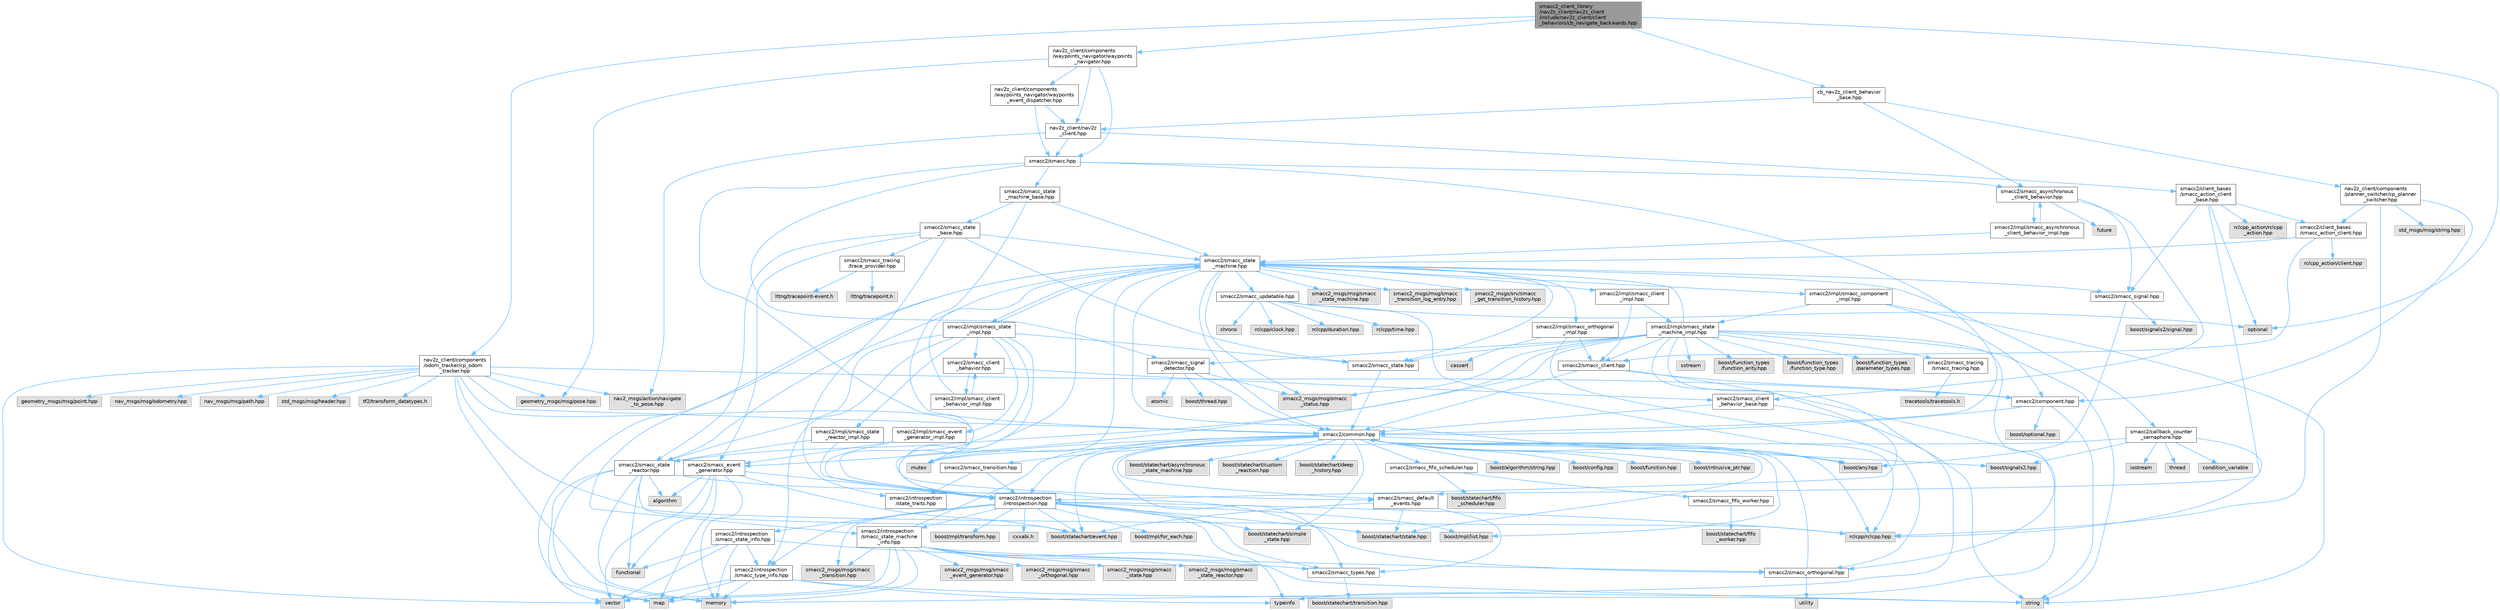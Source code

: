 digraph "smacc2_client_library/nav2z_client/nav2z_client/include/nav2z_client/client_behaviors/cb_navigate_backwards.hpp"
{
 // LATEX_PDF_SIZE
  bgcolor="transparent";
  edge [fontname=Helvetica,fontsize=10,labelfontname=Helvetica,labelfontsize=10];
  node [fontname=Helvetica,fontsize=10,shape=box,height=0.2,width=0.4];
  Node1 [label="smacc2_client_library\l/nav2z_client/nav2z_client\l/include/nav2z_client/client\l_behaviors/cb_navigate_backwards.hpp",height=0.2,width=0.4,color="gray40", fillcolor="grey60", style="filled", fontcolor="black",tooltip=" "];
  Node1 -> Node2 [color="steelblue1",style="solid"];
  Node2 [label="nav2z_client/components\l/odom_tracker/cp_odom\l_tracker.hpp",height=0.2,width=0.4,color="grey40", fillcolor="white", style="filled",URL="$cp__odom__tracker_8hpp.html",tooltip=" "];
  Node2 -> Node3 [color="steelblue1",style="solid"];
  Node3 [label="tf2/transform_datatypes.h",height=0.2,width=0.4,color="grey60", fillcolor="#E0E0E0", style="filled",tooltip=" "];
  Node2 -> Node4 [color="steelblue1",style="solid"];
  Node4 [label="smacc2/common.hpp",height=0.2,width=0.4,color="grey40", fillcolor="white", style="filled",URL="$include_2smacc2_2common_8hpp.html",tooltip=" "];
  Node4 -> Node5 [color="steelblue1",style="solid"];
  Node5 [label="boost/statechart/asynchronous\l_state_machine.hpp",height=0.2,width=0.4,color="grey60", fillcolor="#E0E0E0", style="filled",tooltip=" "];
  Node4 -> Node6 [color="steelblue1",style="solid"];
  Node6 [label="boost/statechart/custom\l_reaction.hpp",height=0.2,width=0.4,color="grey60", fillcolor="#E0E0E0", style="filled",tooltip=" "];
  Node4 -> Node7 [color="steelblue1",style="solid"];
  Node7 [label="boost/statechart/deep\l_history.hpp",height=0.2,width=0.4,color="grey60", fillcolor="#E0E0E0", style="filled",tooltip=" "];
  Node4 -> Node8 [color="steelblue1",style="solid"];
  Node8 [label="boost/statechart/event.hpp",height=0.2,width=0.4,color="grey60", fillcolor="#E0E0E0", style="filled",tooltip=" "];
  Node4 -> Node9 [color="steelblue1",style="solid"];
  Node9 [label="boost/statechart/simple\l_state.hpp",height=0.2,width=0.4,color="grey60", fillcolor="#E0E0E0", style="filled",tooltip=" "];
  Node4 -> Node10 [color="steelblue1",style="solid"];
  Node10 [label="boost/statechart/state.hpp",height=0.2,width=0.4,color="grey60", fillcolor="#E0E0E0", style="filled",tooltip=" "];
  Node4 -> Node11 [color="steelblue1",style="solid"];
  Node11 [label="boost/algorithm/string.hpp",height=0.2,width=0.4,color="grey60", fillcolor="#E0E0E0", style="filled",tooltip=" "];
  Node4 -> Node12 [color="steelblue1",style="solid"];
  Node12 [label="boost/any.hpp",height=0.2,width=0.4,color="grey60", fillcolor="#E0E0E0", style="filled",tooltip=" "];
  Node4 -> Node13 [color="steelblue1",style="solid"];
  Node13 [label="boost/config.hpp",height=0.2,width=0.4,color="grey60", fillcolor="#E0E0E0", style="filled",tooltip=" "];
  Node4 -> Node14 [color="steelblue1",style="solid"];
  Node14 [label="boost/function.hpp",height=0.2,width=0.4,color="grey60", fillcolor="#E0E0E0", style="filled",tooltip=" "];
  Node4 -> Node15 [color="steelblue1",style="solid"];
  Node15 [label="boost/intrusive_ptr.hpp",height=0.2,width=0.4,color="grey60", fillcolor="#E0E0E0", style="filled",tooltip=" "];
  Node4 -> Node16 [color="steelblue1",style="solid"];
  Node16 [label="boost/mpl/list.hpp",height=0.2,width=0.4,color="grey60", fillcolor="#E0E0E0", style="filled",tooltip=" "];
  Node4 -> Node17 [color="steelblue1",style="solid"];
  Node17 [label="boost/signals2.hpp",height=0.2,width=0.4,color="grey60", fillcolor="#E0E0E0", style="filled",tooltip=" "];
  Node4 -> Node18 [color="steelblue1",style="solid"];
  Node18 [label="mutex",height=0.2,width=0.4,color="grey60", fillcolor="#E0E0E0", style="filled",tooltip=" "];
  Node4 -> Node19 [color="steelblue1",style="solid"];
  Node19 [label="rclcpp/rclcpp.hpp",height=0.2,width=0.4,color="grey60", fillcolor="#E0E0E0", style="filled",tooltip=" "];
  Node4 -> Node20 [color="steelblue1",style="solid"];
  Node20 [label="smacc2/introspection\l/introspection.hpp",height=0.2,width=0.4,color="grey40", fillcolor="white", style="filled",URL="$introspection_8hpp.html",tooltip=" "];
  Node20 -> Node8 [color="steelblue1",style="solid"];
  Node20 -> Node9 [color="steelblue1",style="solid"];
  Node20 -> Node10 [color="steelblue1",style="solid"];
  Node20 -> Node21 [color="steelblue1",style="solid"];
  Node21 [label="boost/mpl/for_each.hpp",height=0.2,width=0.4,color="grey60", fillcolor="#E0E0E0", style="filled",tooltip=" "];
  Node20 -> Node16 [color="steelblue1",style="solid"];
  Node20 -> Node22 [color="steelblue1",style="solid"];
  Node22 [label="boost/mpl/transform.hpp",height=0.2,width=0.4,color="grey60", fillcolor="#E0E0E0", style="filled",tooltip=" "];
  Node20 -> Node19 [color="steelblue1",style="solid"];
  Node20 -> Node23 [color="steelblue1",style="solid"];
  Node23 [label="typeinfo",height=0.2,width=0.4,color="grey60", fillcolor="#E0E0E0", style="filled",tooltip=" "];
  Node20 -> Node24 [color="steelblue1",style="solid"];
  Node24 [label="smacc2/introspection\l/smacc_state_info.hpp",height=0.2,width=0.4,color="grey40", fillcolor="white", style="filled",URL="$smacc__state__info_8hpp.html",tooltip=" "];
  Node24 -> Node25 [color="steelblue1",style="solid"];
  Node25 [label="functional",height=0.2,width=0.4,color="grey60", fillcolor="#E0E0E0", style="filled",tooltip=" "];
  Node24 -> Node26 [color="steelblue1",style="solid"];
  Node26 [label="memory",height=0.2,width=0.4,color="grey60", fillcolor="#E0E0E0", style="filled",tooltip=" "];
  Node24 -> Node27 [color="steelblue1",style="solid"];
  Node27 [label="smacc2/introspection\l/smacc_type_info.hpp",height=0.2,width=0.4,color="grey40", fillcolor="white", style="filled",URL="$smacc__type__info_8hpp.html",tooltip=" "];
  Node27 -> Node28 [color="steelblue1",style="solid"];
  Node28 [label="map",height=0.2,width=0.4,color="grey60", fillcolor="#E0E0E0", style="filled",tooltip=" "];
  Node27 -> Node26 [color="steelblue1",style="solid"];
  Node27 -> Node29 [color="steelblue1",style="solid"];
  Node29 [label="string",height=0.2,width=0.4,color="grey60", fillcolor="#E0E0E0", style="filled",tooltip=" "];
  Node27 -> Node23 [color="steelblue1",style="solid"];
  Node27 -> Node30 [color="steelblue1",style="solid"];
  Node30 [label="vector",height=0.2,width=0.4,color="grey60", fillcolor="#E0E0E0", style="filled",tooltip=" "];
  Node24 -> Node31 [color="steelblue1",style="solid"];
  Node31 [label="smacc2/smacc_types.hpp",height=0.2,width=0.4,color="grey40", fillcolor="white", style="filled",URL="$smacc__types_8hpp.html",tooltip=" "];
  Node31 -> Node32 [color="steelblue1",style="solid"];
  Node32 [label="boost/statechart/transition.hpp",height=0.2,width=0.4,color="grey60", fillcolor="#E0E0E0", style="filled",tooltip=" "];
  Node24 -> Node30 [color="steelblue1",style="solid"];
  Node20 -> Node27 [color="steelblue1",style="solid"];
  Node20 -> Node31 [color="steelblue1",style="solid"];
  Node20 -> Node33 [color="steelblue1",style="solid"];
  Node33 [label="cxxabi.h",height=0.2,width=0.4,color="grey60", fillcolor="#E0E0E0", style="filled",tooltip=" "];
  Node20 -> Node34 [color="steelblue1",style="solid"];
  Node34 [label="smacc2_msgs/msg/smacc\l_transition.hpp",height=0.2,width=0.4,color="grey60", fillcolor="#E0E0E0", style="filled",tooltip=" "];
  Node20 -> Node35 [color="steelblue1",style="solid"];
  Node35 [label="smacc2/introspection\l/smacc_state_machine\l_info.hpp",height=0.2,width=0.4,color="grey40", fillcolor="white", style="filled",URL="$smacc__state__machine__info_8hpp.html",tooltip=" "];
  Node35 -> Node28 [color="steelblue1",style="solid"];
  Node35 -> Node26 [color="steelblue1",style="solid"];
  Node35 -> Node29 [color="steelblue1",style="solid"];
  Node35 -> Node30 [color="steelblue1",style="solid"];
  Node35 -> Node4 [color="steelblue1",style="solid"];
  Node35 -> Node36 [color="steelblue1",style="solid"];
  Node36 [label="smacc2/smacc_orthogonal.hpp",height=0.2,width=0.4,color="grey40", fillcolor="white", style="filled",URL="$smacc__orthogonal_8hpp.html",tooltip=" "];
  Node36 -> Node4 [color="steelblue1",style="solid"];
  Node36 -> Node37 [color="steelblue1",style="solid"];
  Node37 [label="utility",height=0.2,width=0.4,color="grey60", fillcolor="#E0E0E0", style="filled",tooltip=" "];
  Node35 -> Node38 [color="steelblue1",style="solid"];
  Node38 [label="smacc2_msgs/msg/smacc\l_event_generator.hpp",height=0.2,width=0.4,color="grey60", fillcolor="#E0E0E0", style="filled",tooltip=" "];
  Node35 -> Node39 [color="steelblue1",style="solid"];
  Node39 [label="smacc2_msgs/msg/smacc\l_orthogonal.hpp",height=0.2,width=0.4,color="grey60", fillcolor="#E0E0E0", style="filled",tooltip=" "];
  Node35 -> Node40 [color="steelblue1",style="solid"];
  Node40 [label="smacc2_msgs/msg/smacc\l_state.hpp",height=0.2,width=0.4,color="grey60", fillcolor="#E0E0E0", style="filled",tooltip=" "];
  Node35 -> Node41 [color="steelblue1",style="solid"];
  Node41 [label="smacc2_msgs/msg/smacc\l_state_reactor.hpp",height=0.2,width=0.4,color="grey60", fillcolor="#E0E0E0", style="filled",tooltip=" "];
  Node35 -> Node34 [color="steelblue1",style="solid"];
  Node4 -> Node42 [color="steelblue1",style="solid"];
  Node42 [label="smacc2/smacc_fifo_scheduler.hpp",height=0.2,width=0.4,color="grey40", fillcolor="white", style="filled",URL="$smacc__fifo__scheduler_8hpp.html",tooltip=" "];
  Node42 -> Node43 [color="steelblue1",style="solid"];
  Node43 [label="boost/statechart/fifo\l_scheduler.hpp",height=0.2,width=0.4,color="grey60", fillcolor="#E0E0E0", style="filled",tooltip=" "];
  Node42 -> Node44 [color="steelblue1",style="solid"];
  Node44 [label="smacc2/smacc_fifo_worker.hpp",height=0.2,width=0.4,color="grey40", fillcolor="white", style="filled",URL="$smacc__fifo__worker_8hpp.html",tooltip=" "];
  Node44 -> Node45 [color="steelblue1",style="solid"];
  Node45 [label="boost/statechart/fifo\l_worker.hpp",height=0.2,width=0.4,color="grey60", fillcolor="#E0E0E0", style="filled",tooltip=" "];
  Node4 -> Node31 [color="steelblue1",style="solid"];
  Node4 -> Node46 [color="steelblue1",style="solid"];
  Node46 [label="smacc2/smacc_default\l_events.hpp",height=0.2,width=0.4,color="grey40", fillcolor="white", style="filled",URL="$smacc__default__events_8hpp.html",tooltip=" "];
  Node46 -> Node31 [color="steelblue1",style="solid"];
  Node46 -> Node8 [color="steelblue1",style="solid"];
  Node46 -> Node10 [color="steelblue1",style="solid"];
  Node4 -> Node47 [color="steelblue1",style="solid"];
  Node47 [label="smacc2/smacc_transition.hpp",height=0.2,width=0.4,color="grey40", fillcolor="white", style="filled",URL="$smacc__transition_8hpp.html",tooltip=" "];
  Node47 -> Node20 [color="steelblue1",style="solid"];
  Node47 -> Node48 [color="steelblue1",style="solid"];
  Node48 [label="smacc2/introspection\l/state_traits.hpp",height=0.2,width=0.4,color="grey40", fillcolor="white", style="filled",URL="$state__traits_8hpp.html",tooltip=" "];
  Node2 -> Node49 [color="steelblue1",style="solid"];
  Node49 [label="smacc2/component.hpp",height=0.2,width=0.4,color="grey40", fillcolor="white", style="filled",URL="$component_8hpp.html",tooltip=" "];
  Node49 -> Node29 [color="steelblue1",style="solid"];
  Node49 -> Node50 [color="steelblue1",style="solid"];
  Node50 [label="boost/optional.hpp",height=0.2,width=0.4,color="grey60", fillcolor="#E0E0E0", style="filled",tooltip=" "];
  Node49 -> Node4 [color="steelblue1",style="solid"];
  Node2 -> Node19 [color="steelblue1",style="solid"];
  Node2 -> Node26 [color="steelblue1",style="solid"];
  Node2 -> Node18 [color="steelblue1",style="solid"];
  Node2 -> Node30 [color="steelblue1",style="solid"];
  Node2 -> Node51 [color="steelblue1",style="solid"];
  Node51 [label="geometry_msgs/msg/point.hpp",height=0.2,width=0.4,color="grey60", fillcolor="#E0E0E0", style="filled",tooltip=" "];
  Node2 -> Node52 [color="steelblue1",style="solid"];
  Node52 [label="geometry_msgs/msg/pose.hpp",height=0.2,width=0.4,color="grey60", fillcolor="#E0E0E0", style="filled",tooltip=" "];
  Node2 -> Node53 [color="steelblue1",style="solid"];
  Node53 [label="nav2_msgs/action/navigate\l_to_pose.hpp",height=0.2,width=0.4,color="grey60", fillcolor="#E0E0E0", style="filled",tooltip=" "];
  Node2 -> Node54 [color="steelblue1",style="solid"];
  Node54 [label="nav_msgs/msg/odometry.hpp",height=0.2,width=0.4,color="grey60", fillcolor="#E0E0E0", style="filled",tooltip=" "];
  Node2 -> Node55 [color="steelblue1",style="solid"];
  Node55 [label="nav_msgs/msg/path.hpp",height=0.2,width=0.4,color="grey60", fillcolor="#E0E0E0", style="filled",tooltip=" "];
  Node2 -> Node56 [color="steelblue1",style="solid"];
  Node56 [label="std_msgs/msg/header.hpp",height=0.2,width=0.4,color="grey60", fillcolor="#E0E0E0", style="filled",tooltip=" "];
  Node1 -> Node57 [color="steelblue1",style="solid"];
  Node57 [label="optional",height=0.2,width=0.4,color="grey60", fillcolor="#E0E0E0", style="filled",tooltip=" "];
  Node1 -> Node58 [color="steelblue1",style="solid"];
  Node58 [label="nav2z_client/components\l/waypoints_navigator/waypoints\l_navigator.hpp",height=0.2,width=0.4,color="grey40", fillcolor="white", style="filled",URL="$waypoints__navigator_8hpp.html",tooltip=" "];
  Node58 -> Node59 [color="steelblue1",style="solid"];
  Node59 [label="nav2z_client/components\l/waypoints_navigator/waypoints\l_event_dispatcher.hpp",height=0.2,width=0.4,color="grey40", fillcolor="white", style="filled",URL="$waypoints__event__dispatcher_8hpp.html",tooltip=" "];
  Node59 -> Node60 [color="steelblue1",style="solid"];
  Node60 [label="nav2z_client/nav2z\l_client.hpp",height=0.2,width=0.4,color="grey40", fillcolor="white", style="filled",URL="$nav2z__client_8hpp.html",tooltip=" "];
  Node60 -> Node61 [color="steelblue1",style="solid"];
  Node61 [label="smacc2/client_bases\l/smacc_action_client\l_base.hpp",height=0.2,width=0.4,color="grey40", fillcolor="white", style="filled",URL="$smacc__action__client__base_8hpp.html",tooltip=" "];
  Node61 -> Node62 [color="steelblue1",style="solid"];
  Node62 [label="smacc2/client_bases\l/smacc_action_client.hpp",height=0.2,width=0.4,color="grey40", fillcolor="white", style="filled",URL="$smacc__action__client_8hpp.html",tooltip=" "];
  Node62 -> Node63 [color="steelblue1",style="solid"];
  Node63 [label="smacc2/smacc_client.hpp",height=0.2,width=0.4,color="grey40", fillcolor="white", style="filled",URL="$smacc__client_8hpp.html",tooltip=" "];
  Node63 -> Node4 [color="steelblue1",style="solid"];
  Node63 -> Node49 [color="steelblue1",style="solid"];
  Node63 -> Node23 [color="steelblue1",style="solid"];
  Node62 -> Node64 [color="steelblue1",style="solid"];
  Node64 [label="smacc2/smacc_state\l_machine.hpp",height=0.2,width=0.4,color="grey40", fillcolor="white", style="filled",URL="$smacc__state__machine_8hpp.html",tooltip=" "];
  Node64 -> Node12 [color="steelblue1",style="solid"];
  Node64 -> Node28 [color="steelblue1",style="solid"];
  Node64 -> Node18 [color="steelblue1",style="solid"];
  Node64 -> Node4 [color="steelblue1",style="solid"];
  Node64 -> Node20 [color="steelblue1",style="solid"];
  Node64 -> Node35 [color="steelblue1",style="solid"];
  Node64 -> Node65 [color="steelblue1",style="solid"];
  Node65 [label="smacc2/smacc_signal.hpp",height=0.2,width=0.4,color="grey40", fillcolor="white", style="filled",URL="$smacc__signal_8hpp.html",tooltip=" "];
  Node65 -> Node12 [color="steelblue1",style="solid"];
  Node65 -> Node66 [color="steelblue1",style="solid"];
  Node66 [label="boost/signals2/signal.hpp",height=0.2,width=0.4,color="grey60", fillcolor="#E0E0E0", style="filled",tooltip=" "];
  Node64 -> Node67 [color="steelblue1",style="solid"];
  Node67 [label="smacc2/smacc_updatable.hpp",height=0.2,width=0.4,color="grey40", fillcolor="white", style="filled",URL="$smacc__updatable_8hpp.html",tooltip=" "];
  Node67 -> Node68 [color="steelblue1",style="solid"];
  Node68 [label="chrono",height=0.2,width=0.4,color="grey60", fillcolor="#E0E0E0", style="filled",tooltip=" "];
  Node67 -> Node57 [color="steelblue1",style="solid"];
  Node67 -> Node69 [color="steelblue1",style="solid"];
  Node69 [label="rclcpp/clock.hpp",height=0.2,width=0.4,color="grey60", fillcolor="#E0E0E0", style="filled",tooltip=" "];
  Node67 -> Node70 [color="steelblue1",style="solid"];
  Node70 [label="rclcpp/duration.hpp",height=0.2,width=0.4,color="grey60", fillcolor="#E0E0E0", style="filled",tooltip=" "];
  Node67 -> Node19 [color="steelblue1",style="solid"];
  Node67 -> Node71 [color="steelblue1",style="solid"];
  Node71 [label="rclcpp/time.hpp",height=0.2,width=0.4,color="grey60", fillcolor="#E0E0E0", style="filled",tooltip=" "];
  Node64 -> Node72 [color="steelblue1",style="solid"];
  Node72 [label="smacc2_msgs/msg/smacc\l_state_machine.hpp",height=0.2,width=0.4,color="grey60", fillcolor="#E0E0E0", style="filled",tooltip=" "];
  Node64 -> Node73 [color="steelblue1",style="solid"];
  Node73 [label="smacc2_msgs/msg/smacc\l_status.hpp",height=0.2,width=0.4,color="grey60", fillcolor="#E0E0E0", style="filled",tooltip=" "];
  Node64 -> Node74 [color="steelblue1",style="solid"];
  Node74 [label="smacc2_msgs/msg/smacc\l_transition_log_entry.hpp",height=0.2,width=0.4,color="grey60", fillcolor="#E0E0E0", style="filled",tooltip=" "];
  Node64 -> Node75 [color="steelblue1",style="solid"];
  Node75 [label="smacc2_msgs/srv/smacc\l_get_transition_history.hpp",height=0.2,width=0.4,color="grey60", fillcolor="#E0E0E0", style="filled",tooltip=" "];
  Node64 -> Node76 [color="steelblue1",style="solid"];
  Node76 [label="smacc2/callback_counter\l_semaphore.hpp",height=0.2,width=0.4,color="grey40", fillcolor="white", style="filled",URL="$callback__counter__semaphore_8hpp.html",tooltip=" "];
  Node76 -> Node17 [color="steelblue1",style="solid"];
  Node76 -> Node77 [color="steelblue1",style="solid"];
  Node77 [label="condition_variable",height=0.2,width=0.4,color="grey60", fillcolor="#E0E0E0", style="filled",tooltip=" "];
  Node76 -> Node78 [color="steelblue1",style="solid"];
  Node78 [label="iostream",height=0.2,width=0.4,color="grey60", fillcolor="#E0E0E0", style="filled",tooltip=" "];
  Node76 -> Node18 [color="steelblue1",style="solid"];
  Node76 -> Node19 [color="steelblue1",style="solid"];
  Node76 -> Node79 [color="steelblue1",style="solid"];
  Node79 [label="thread",height=0.2,width=0.4,color="grey60", fillcolor="#E0E0E0", style="filled",tooltip=" "];
  Node64 -> Node80 [color="steelblue1",style="solid"];
  Node80 [label="smacc2/smacc_state.hpp",height=0.2,width=0.4,color="grey40", fillcolor="white", style="filled",URL="$smacc__state_8hpp.html",tooltip=" "];
  Node80 -> Node4 [color="steelblue1",style="solid"];
  Node64 -> Node81 [color="steelblue1",style="solid"];
  Node81 [label="smacc2/smacc_state\l_reactor.hpp",height=0.2,width=0.4,color="grey40", fillcolor="white", style="filled",URL="$smacc__state__reactor_8hpp.html",tooltip=" "];
  Node81 -> Node82 [color="steelblue1",style="solid"];
  Node82 [label="algorithm",height=0.2,width=0.4,color="grey60", fillcolor="#E0E0E0", style="filled",tooltip=" "];
  Node81 -> Node8 [color="steelblue1",style="solid"];
  Node81 -> Node25 [color="steelblue1",style="solid"];
  Node81 -> Node28 [color="steelblue1",style="solid"];
  Node81 -> Node26 [color="steelblue1",style="solid"];
  Node81 -> Node20 [color="steelblue1",style="solid"];
  Node81 -> Node30 [color="steelblue1",style="solid"];
  Node64 -> Node83 [color="steelblue1",style="solid"];
  Node83 [label="smacc2/impl/smacc_client\l_impl.hpp",height=0.2,width=0.4,color="grey40", fillcolor="white", style="filled",URL="$smacc__client__impl_8hpp.html",tooltip=" "];
  Node83 -> Node84 [color="steelblue1",style="solid"];
  Node84 [label="smacc2/impl/smacc_state\l_machine_impl.hpp",height=0.2,width=0.4,color="grey40", fillcolor="white", style="filled",URL="$smacc__state__machine__impl_8hpp.html",tooltip=" "];
  Node84 -> Node26 [color="steelblue1",style="solid"];
  Node84 -> Node85 [color="steelblue1",style="solid"];
  Node85 [label="sstream",height=0.2,width=0.4,color="grey60", fillcolor="#E0E0E0", style="filled",tooltip=" "];
  Node84 -> Node29 [color="steelblue1",style="solid"];
  Node84 -> Node20 [color="steelblue1",style="solid"];
  Node84 -> Node63 [color="steelblue1",style="solid"];
  Node84 -> Node86 [color="steelblue1",style="solid"];
  Node86 [label="smacc2/smacc_event\l_generator.hpp",height=0.2,width=0.4,color="grey40", fillcolor="white", style="filled",URL="$smacc__event__generator_8hpp.html",tooltip=" "];
  Node86 -> Node82 [color="steelblue1",style="solid"];
  Node86 -> Node8 [color="steelblue1",style="solid"];
  Node86 -> Node25 [color="steelblue1",style="solid"];
  Node86 -> Node28 [color="steelblue1",style="solid"];
  Node86 -> Node26 [color="steelblue1",style="solid"];
  Node86 -> Node20 [color="steelblue1",style="solid"];
  Node86 -> Node30 [color="steelblue1",style="solid"];
  Node84 -> Node36 [color="steelblue1",style="solid"];
  Node84 -> Node87 [color="steelblue1",style="solid"];
  Node87 [label="smacc2/smacc_signal\l_detector.hpp",height=0.2,width=0.4,color="grey40", fillcolor="white", style="filled",URL="$smacc__signal__detector_8hpp.html",tooltip=" "];
  Node87 -> Node88 [color="steelblue1",style="solid"];
  Node88 [label="atomic",height=0.2,width=0.4,color="grey60", fillcolor="#E0E0E0", style="filled",tooltip=" "];
  Node87 -> Node89 [color="steelblue1",style="solid"];
  Node89 [label="boost/thread.hpp",height=0.2,width=0.4,color="grey60", fillcolor="#E0E0E0", style="filled",tooltip=" "];
  Node87 -> Node4 [color="steelblue1",style="solid"];
  Node87 -> Node73 [color="steelblue1",style="solid"];
  Node84 -> Node80 [color="steelblue1",style="solid"];
  Node84 -> Node64 [color="steelblue1",style="solid"];
  Node84 -> Node81 [color="steelblue1",style="solid"];
  Node84 -> Node90 [color="steelblue1",style="solid"];
  Node90 [label="boost/function_types\l/function_arity.hpp",height=0.2,width=0.4,color="grey60", fillcolor="#E0E0E0", style="filled",tooltip=" "];
  Node84 -> Node91 [color="steelblue1",style="solid"];
  Node91 [label="boost/function_types\l/function_type.hpp",height=0.2,width=0.4,color="grey60", fillcolor="#E0E0E0", style="filled",tooltip=" "];
  Node84 -> Node92 [color="steelblue1",style="solid"];
  Node92 [label="boost/function_types\l/parameter_types.hpp",height=0.2,width=0.4,color="grey60", fillcolor="#E0E0E0", style="filled",tooltip=" "];
  Node84 -> Node93 [color="steelblue1",style="solid"];
  Node93 [label="smacc2/smacc_tracing\l/smacc_tracing.hpp",height=0.2,width=0.4,color="grey40", fillcolor="white", style="filled",URL="$smacc__tracing_8hpp.html",tooltip=" "];
  Node93 -> Node94 [color="steelblue1",style="solid"];
  Node94 [label="tracetools/tracetools.h",height=0.2,width=0.4,color="grey60", fillcolor="#E0E0E0", style="filled",tooltip=" "];
  Node84 -> Node73 [color="steelblue1",style="solid"];
  Node83 -> Node63 [color="steelblue1",style="solid"];
  Node64 -> Node95 [color="steelblue1",style="solid"];
  Node95 [label="smacc2/impl/smacc_component\l_impl.hpp",height=0.2,width=0.4,color="grey40", fillcolor="white", style="filled",URL="$smacc__component__impl_8hpp.html",tooltip=" "];
  Node95 -> Node29 [color="steelblue1",style="solid"];
  Node95 -> Node49 [color="steelblue1",style="solid"];
  Node95 -> Node84 [color="steelblue1",style="solid"];
  Node64 -> Node96 [color="steelblue1",style="solid"];
  Node96 [label="smacc2/impl/smacc_orthogonal\l_impl.hpp",height=0.2,width=0.4,color="grey40", fillcolor="white", style="filled",URL="$smacc__orthogonal__impl_8hpp.html",tooltip=" "];
  Node96 -> Node97 [color="steelblue1",style="solid"];
  Node97 [label="cassert",height=0.2,width=0.4,color="grey60", fillcolor="#E0E0E0", style="filled",tooltip=" "];
  Node96 -> Node63 [color="steelblue1",style="solid"];
  Node96 -> Node36 [color="steelblue1",style="solid"];
  Node64 -> Node98 [color="steelblue1",style="solid"];
  Node98 [label="smacc2/impl/smacc_state\l_impl.hpp",height=0.2,width=0.4,color="grey40", fillcolor="white", style="filled",URL="$smacc__state__impl_8hpp.html",tooltip=" "];
  Node98 -> Node20 [color="steelblue1",style="solid"];
  Node98 -> Node99 [color="steelblue1",style="solid"];
  Node99 [label="smacc2/smacc_client\l_behavior.hpp",height=0.2,width=0.4,color="grey40", fillcolor="white", style="filled",URL="$smacc__client__behavior_8hpp.html",tooltip=" "];
  Node99 -> Node100 [color="steelblue1",style="solid"];
  Node100 [label="smacc2/smacc_client\l_behavior_base.hpp",height=0.2,width=0.4,color="grey40", fillcolor="white", style="filled",URL="$smacc__client__behavior__base_8hpp.html",tooltip=" "];
  Node100 -> Node29 [color="steelblue1",style="solid"];
  Node100 -> Node4 [color="steelblue1",style="solid"];
  Node99 -> Node101 [color="steelblue1",style="solid"];
  Node101 [label="smacc2/impl/smacc_client\l_behavior_impl.hpp",height=0.2,width=0.4,color="grey40", fillcolor="white", style="filled",URL="$smacc__client__behavior__impl_8hpp.html",tooltip=" "];
  Node101 -> Node99 [color="steelblue1",style="solid"];
  Node101 -> Node64 [color="steelblue1",style="solid"];
  Node98 -> Node36 [color="steelblue1",style="solid"];
  Node98 -> Node80 [color="steelblue1",style="solid"];
  Node98 -> Node81 [color="steelblue1",style="solid"];
  Node98 -> Node27 [color="steelblue1",style="solid"];
  Node98 -> Node64 [color="steelblue1",style="solid"];
  Node98 -> Node102 [color="steelblue1",style="solid"];
  Node102 [label="smacc2/impl/smacc_event\l_generator_impl.hpp",height=0.2,width=0.4,color="grey40", fillcolor="white", style="filled",URL="$smacc__event__generator__impl_8hpp.html",tooltip=" "];
  Node102 -> Node20 [color="steelblue1",style="solid"];
  Node102 -> Node86 [color="steelblue1",style="solid"];
  Node98 -> Node103 [color="steelblue1",style="solid"];
  Node103 [label="smacc2/impl/smacc_state\l_reactor_impl.hpp",height=0.2,width=0.4,color="grey40", fillcolor="white", style="filled",URL="$smacc__state__reactor__impl_8hpp.html",tooltip=" "];
  Node103 -> Node20 [color="steelblue1",style="solid"];
  Node103 -> Node81 [color="steelblue1",style="solid"];
  Node62 -> Node104 [color="steelblue1",style="solid"];
  Node104 [label="rclcpp_action/client.hpp",height=0.2,width=0.4,color="grey60", fillcolor="#E0E0E0", style="filled",tooltip=" "];
  Node61 -> Node46 [color="steelblue1",style="solid"];
  Node61 -> Node65 [color="steelblue1",style="solid"];
  Node61 -> Node57 [color="steelblue1",style="solid"];
  Node61 -> Node105 [color="steelblue1",style="solid"];
  Node105 [label="rclcpp_action/rclcpp\l_action.hpp",height=0.2,width=0.4,color="grey60", fillcolor="#E0E0E0", style="filled",tooltip=" "];
  Node60 -> Node106 [color="steelblue1",style="solid"];
  Node106 [label="smacc2/smacc.hpp",height=0.2,width=0.4,color="grey40", fillcolor="white", style="filled",URL="$smacc_8hpp.html",tooltip=" "];
  Node106 -> Node4 [color="steelblue1",style="solid"];
  Node106 -> Node107 [color="steelblue1",style="solid"];
  Node107 [label="smacc2/smacc_asynchronous\l_client_behavior.hpp",height=0.2,width=0.4,color="grey40", fillcolor="white", style="filled",URL="$smacc__asynchronous__client__behavior_8hpp.html",tooltip=" "];
  Node107 -> Node108 [color="steelblue1",style="solid"];
  Node108 [label="future",height=0.2,width=0.4,color="grey60", fillcolor="#E0E0E0", style="filled",tooltip=" "];
  Node107 -> Node100 [color="steelblue1",style="solid"];
  Node107 -> Node65 [color="steelblue1",style="solid"];
  Node107 -> Node109 [color="steelblue1",style="solid"];
  Node109 [label="smacc2/impl/smacc_asynchronous\l_client_behavior_impl.hpp",height=0.2,width=0.4,color="grey40", fillcolor="white", style="filled",URL="$smacc__asynchronous__client__behavior__impl_8hpp.html",tooltip=" "];
  Node109 -> Node107 [color="steelblue1",style="solid"];
  Node109 -> Node64 [color="steelblue1",style="solid"];
  Node106 -> Node46 [color="steelblue1",style="solid"];
  Node106 -> Node87 [color="steelblue1",style="solid"];
  Node106 -> Node110 [color="steelblue1",style="solid"];
  Node110 [label="smacc2/smacc_state\l_machine_base.hpp",height=0.2,width=0.4,color="grey40", fillcolor="white", style="filled",URL="$smacc__state__machine__base_8hpp.html",tooltip=" "];
  Node110 -> Node4 [color="steelblue1",style="solid"];
  Node110 -> Node111 [color="steelblue1",style="solid"];
  Node111 [label="smacc2/smacc_state\l_base.hpp",height=0.2,width=0.4,color="grey40", fillcolor="white", style="filled",URL="$smacc__state__base_8hpp.html",tooltip=" "];
  Node111 -> Node48 [color="steelblue1",style="solid"];
  Node111 -> Node86 [color="steelblue1",style="solid"];
  Node111 -> Node80 [color="steelblue1",style="solid"];
  Node111 -> Node64 [color="steelblue1",style="solid"];
  Node111 -> Node81 [color="steelblue1",style="solid"];
  Node111 -> Node112 [color="steelblue1",style="solid"];
  Node112 [label="smacc2/smacc_tracing\l/trace_provider.hpp",height=0.2,width=0.4,color="grey40", fillcolor="white", style="filled",URL="$trace__provider_8hpp.html",tooltip=" "];
  Node112 -> Node113 [color="steelblue1",style="solid"];
  Node113 [label="lttng/tracepoint.h",height=0.2,width=0.4,color="grey60", fillcolor="#E0E0E0", style="filled",tooltip=" "];
  Node112 -> Node114 [color="steelblue1",style="solid"];
  Node114 [label="lttng/tracepoint-event.h",height=0.2,width=0.4,color="grey60", fillcolor="#E0E0E0", style="filled",tooltip=" "];
  Node110 -> Node64 [color="steelblue1",style="solid"];
  Node60 -> Node53 [color="steelblue1",style="solid"];
  Node59 -> Node106 [color="steelblue1",style="solid"];
  Node58 -> Node60 [color="steelblue1",style="solid"];
  Node58 -> Node106 [color="steelblue1",style="solid"];
  Node58 -> Node52 [color="steelblue1",style="solid"];
  Node1 -> Node115 [color="steelblue1",style="solid"];
  Node115 [label="cb_nav2z_client_behavior\l_base.hpp",height=0.2,width=0.4,color="grey40", fillcolor="white", style="filled",URL="$cb__nav2z__client__behavior__base_8hpp.html",tooltip=" "];
  Node115 -> Node116 [color="steelblue1",style="solid"];
  Node116 [label="nav2z_client/components\l/planner_switcher/cp_planner\l_switcher.hpp",height=0.2,width=0.4,color="grey40", fillcolor="white", style="filled",URL="$cp__planner__switcher_8hpp.html",tooltip=" "];
  Node116 -> Node19 [color="steelblue1",style="solid"];
  Node116 -> Node62 [color="steelblue1",style="solid"];
  Node116 -> Node49 [color="steelblue1",style="solid"];
  Node116 -> Node117 [color="steelblue1",style="solid"];
  Node117 [label="std_msgs/msg/string.hpp",height=0.2,width=0.4,color="grey60", fillcolor="#E0E0E0", style="filled",tooltip=" "];
  Node115 -> Node60 [color="steelblue1",style="solid"];
  Node115 -> Node107 [color="steelblue1",style="solid"];
}
